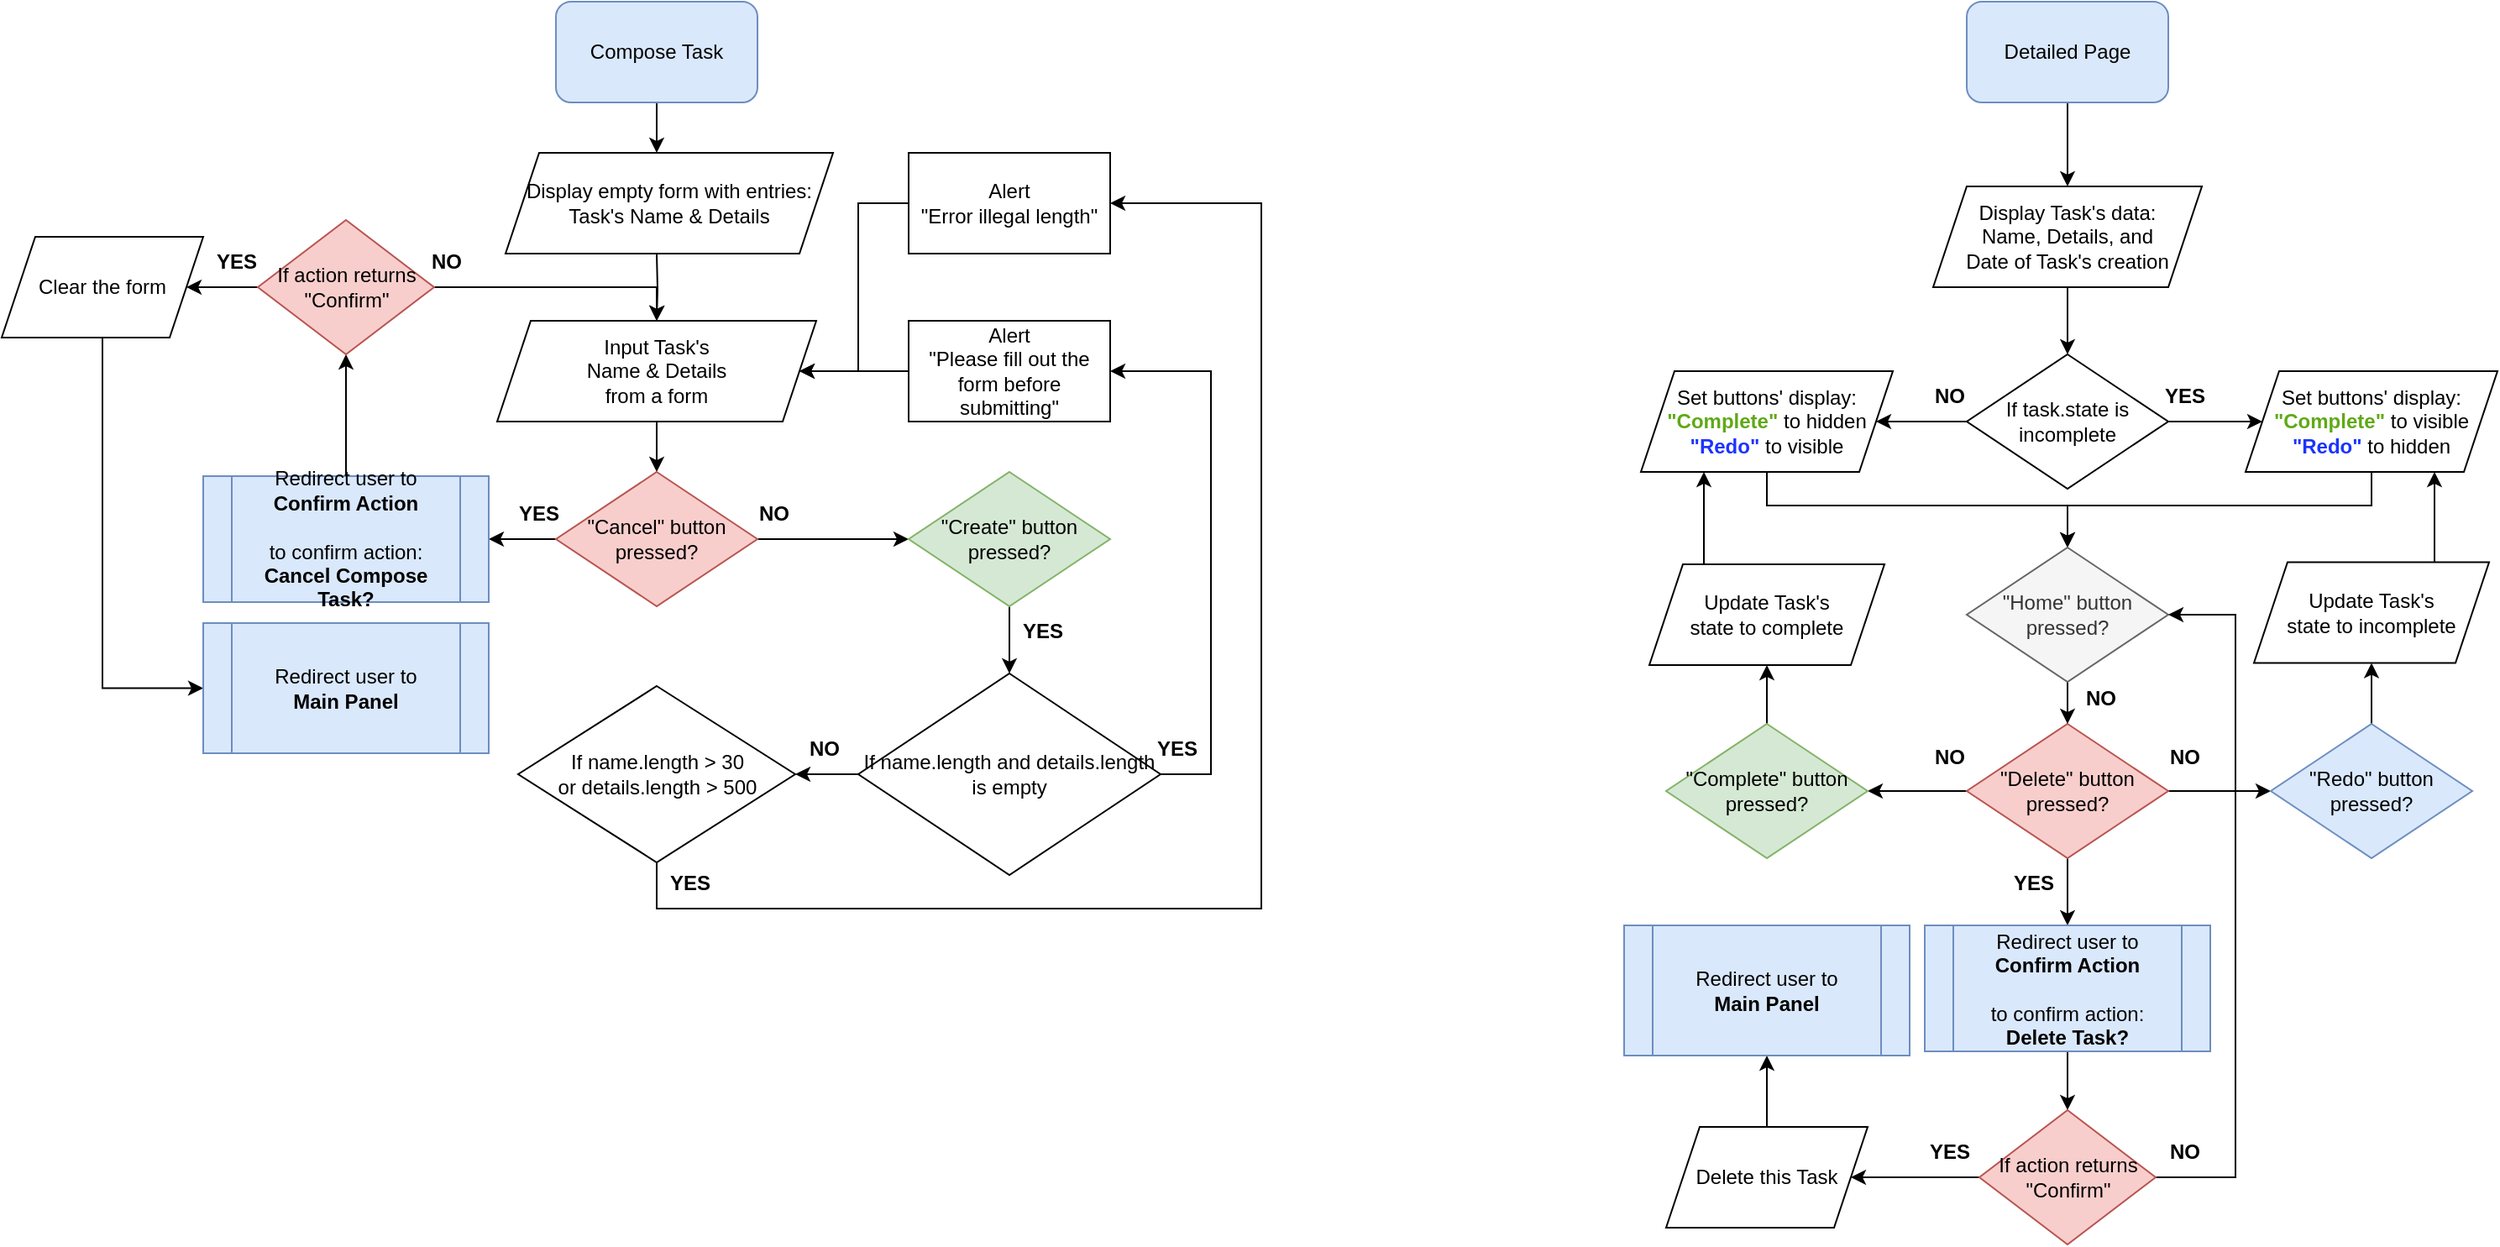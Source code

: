 <mxfile version="21.5.0" type="github">
  <diagram id="C5RBs43oDa-KdzZeNtuy" name="Page-1">
    <mxGraphModel dx="2049" dy="1077" grid="1" gridSize="10" guides="1" tooltips="1" connect="1" arrows="1" fold="1" page="1" pageScale="1" pageWidth="827" pageHeight="1169" math="0" shadow="0">
      <root>
        <mxCell id="WIyWlLk6GJQsqaUBKTNV-0" />
        <mxCell id="WIyWlLk6GJQsqaUBKTNV-1" parent="WIyWlLk6GJQsqaUBKTNV-0" />
        <mxCell id="IVSxT5j8KKHt3hRW0I3O-32" style="edgeStyle=orthogonalEdgeStyle;rounded=0;orthogonalLoop=1;jettySize=auto;html=1;entryX=0.5;entryY=0;entryDx=0;entryDy=0;" parent="WIyWlLk6GJQsqaUBKTNV-1" source="IVSxT5j8KKHt3hRW0I3O-10" edge="1">
          <mxGeometry relative="1" as="geometry">
            <mxPoint x="400" y="100" as="targetPoint" />
          </mxGeometry>
        </mxCell>
        <mxCell id="IVSxT5j8KKHt3hRW0I3O-10" value="Compose Task" style="rounded=1;whiteSpace=wrap;html=1;fillColor=#dae8fc;strokeColor=#6c8ebf;" parent="WIyWlLk6GJQsqaUBKTNV-1" vertex="1">
          <mxGeometry x="340" y="10" width="120" height="60" as="geometry" />
        </mxCell>
        <mxCell id="IVSxT5j8KKHt3hRW0I3O-16" style="edgeStyle=orthogonalEdgeStyle;rounded=0;orthogonalLoop=1;jettySize=auto;html=1;entryX=0.5;entryY=0;entryDx=0;entryDy=0;" parent="WIyWlLk6GJQsqaUBKTNV-1" source="IVSxT5j8KKHt3hRW0I3O-13" target="IVSxT5j8KKHt3hRW0I3O-20" edge="1">
          <mxGeometry relative="1" as="geometry" />
        </mxCell>
        <mxCell id="IVSxT5j8KKHt3hRW0I3O-13" value="Input Task&#39;s&lt;br&gt;Name &amp;amp; Details&lt;br&gt;from a form" style="shape=parallelogram;perimeter=parallelogramPerimeter;whiteSpace=wrap;html=1;fixedSize=1;" parent="WIyWlLk6GJQsqaUBKTNV-1" vertex="1">
          <mxGeometry x="305" y="200" width="190" height="60" as="geometry" />
        </mxCell>
        <mxCell id="IVSxT5j8KKHt3hRW0I3O-18" style="edgeStyle=orthogonalEdgeStyle;rounded=0;orthogonalLoop=1;jettySize=auto;html=1;entryX=1;entryY=0.5;entryDx=0;entryDy=0;" parent="WIyWlLk6GJQsqaUBKTNV-1" source="IVSxT5j8KKHt3hRW0I3O-15" target="IVSxT5j8KKHt3hRW0I3O-17" edge="1">
          <mxGeometry relative="1" as="geometry" />
        </mxCell>
        <mxCell id="IVSxT5j8KKHt3hRW0I3O-36" style="edgeStyle=orthogonalEdgeStyle;rounded=0;orthogonalLoop=1;jettySize=auto;html=1;entryX=1;entryY=0.5;entryDx=0;entryDy=0;" parent="WIyWlLk6GJQsqaUBKTNV-1" source="IVSxT5j8KKHt3hRW0I3O-15" target="IVSxT5j8KKHt3hRW0I3O-29" edge="1">
          <mxGeometry relative="1" as="geometry">
            <Array as="points">
              <mxPoint x="730" y="470" />
              <mxPoint x="730" y="230" />
            </Array>
          </mxGeometry>
        </mxCell>
        <mxCell id="IVSxT5j8KKHt3hRW0I3O-15" value="If name.length and details.length is empty" style="rhombus;whiteSpace=wrap;html=1;" parent="WIyWlLk6GJQsqaUBKTNV-1" vertex="1">
          <mxGeometry x="520" y="410" width="180" height="120" as="geometry" />
        </mxCell>
        <mxCell id="P1tq7cP90fNAgVn9INTa-19" style="edgeStyle=orthogonalEdgeStyle;rounded=0;orthogonalLoop=1;jettySize=auto;html=1;entryX=1;entryY=0.5;entryDx=0;entryDy=0;" edge="1" parent="WIyWlLk6GJQsqaUBKTNV-1" source="IVSxT5j8KKHt3hRW0I3O-17" target="IVSxT5j8KKHt3hRW0I3O-42">
          <mxGeometry relative="1" as="geometry">
            <Array as="points">
              <mxPoint x="400" y="550" />
              <mxPoint x="760" y="550" />
              <mxPoint x="760" y="130" />
            </Array>
          </mxGeometry>
        </mxCell>
        <mxCell id="IVSxT5j8KKHt3hRW0I3O-17" value="If name.length &amp;gt; 30&lt;br&gt;or details.length &amp;gt; 500" style="rhombus;whiteSpace=wrap;html=1;" parent="WIyWlLk6GJQsqaUBKTNV-1" vertex="1">
          <mxGeometry x="317.5" y="417.5" width="165" height="105" as="geometry" />
        </mxCell>
        <mxCell id="IVSxT5j8KKHt3hRW0I3O-41" style="edgeStyle=orthogonalEdgeStyle;rounded=0;orthogonalLoop=1;jettySize=auto;html=1;entryX=0;entryY=0.5;entryDx=0;entryDy=0;" parent="WIyWlLk6GJQsqaUBKTNV-1" source="IVSxT5j8KKHt3hRW0I3O-20" target="IVSxT5j8KKHt3hRW0I3O-21" edge="1">
          <mxGeometry relative="1" as="geometry" />
        </mxCell>
        <mxCell id="IVSxT5j8KKHt3hRW0I3O-50" style="edgeStyle=orthogonalEdgeStyle;rounded=0;orthogonalLoop=1;jettySize=auto;html=1;entryX=1;entryY=0.5;entryDx=0;entryDy=0;" parent="WIyWlLk6GJQsqaUBKTNV-1" source="IVSxT5j8KKHt3hRW0I3O-20" target="IVSxT5j8KKHt3hRW0I3O-49" edge="1">
          <mxGeometry relative="1" as="geometry" />
        </mxCell>
        <mxCell id="IVSxT5j8KKHt3hRW0I3O-20" value="&quot;Cancel&quot; button pressed?" style="rhombus;whiteSpace=wrap;html=1;fillColor=#f8cecc;strokeColor=#b85450;" parent="WIyWlLk6GJQsqaUBKTNV-1" vertex="1">
          <mxGeometry x="340" y="290" width="120" height="80" as="geometry" />
        </mxCell>
        <mxCell id="IVSxT5j8KKHt3hRW0I3O-38" style="edgeStyle=orthogonalEdgeStyle;rounded=0;orthogonalLoop=1;jettySize=auto;html=1;exitX=0.5;exitY=1;exitDx=0;exitDy=0;entryX=0.5;entryY=0;entryDx=0;entryDy=0;" parent="WIyWlLk6GJQsqaUBKTNV-1" source="IVSxT5j8KKHt3hRW0I3O-21" target="IVSxT5j8KKHt3hRW0I3O-15" edge="1">
          <mxGeometry relative="1" as="geometry" />
        </mxCell>
        <mxCell id="IVSxT5j8KKHt3hRW0I3O-21" value="&quot;Create&quot; button pressed?" style="rhombus;whiteSpace=wrap;html=1;fillColor=#d5e8d4;strokeColor=#82b366;" parent="WIyWlLk6GJQsqaUBKTNV-1" vertex="1">
          <mxGeometry x="550" y="290" width="120" height="80" as="geometry" />
        </mxCell>
        <mxCell id="IVSxT5j8KKHt3hRW0I3O-25" value="&lt;b&gt;NO&lt;/b&gt;" style="text;html=1;strokeColor=none;fillColor=none;align=center;verticalAlign=middle;whiteSpace=wrap;rounded=0;" parent="WIyWlLk6GJQsqaUBKTNV-1" vertex="1">
          <mxGeometry x="440" y="300" width="60" height="30" as="geometry" />
        </mxCell>
        <mxCell id="IVSxT5j8KKHt3hRW0I3O-26" value="&lt;b&gt;YES&lt;/b&gt;" style="text;html=1;strokeColor=none;fillColor=none;align=center;verticalAlign=middle;whiteSpace=wrap;rounded=0;" parent="WIyWlLk6GJQsqaUBKTNV-1" vertex="1">
          <mxGeometry x="600" y="370" width="60" height="30" as="geometry" />
        </mxCell>
        <mxCell id="IVSxT5j8KKHt3hRW0I3O-27" value="&lt;b&gt;NO&lt;/b&gt;" style="text;html=1;strokeColor=none;fillColor=none;align=center;verticalAlign=middle;whiteSpace=wrap;rounded=0;" parent="WIyWlLk6GJQsqaUBKTNV-1" vertex="1">
          <mxGeometry x="470" y="440" width="60" height="30" as="geometry" />
        </mxCell>
        <mxCell id="IVSxT5j8KKHt3hRW0I3O-28" value="&lt;b&gt;YES&lt;/b&gt;" style="text;html=1;strokeColor=none;fillColor=none;align=center;verticalAlign=middle;whiteSpace=wrap;rounded=0;" parent="WIyWlLk6GJQsqaUBKTNV-1" vertex="1">
          <mxGeometry x="680" y="440" width="60" height="30" as="geometry" />
        </mxCell>
        <mxCell id="IVSxT5j8KKHt3hRW0I3O-37" style="edgeStyle=orthogonalEdgeStyle;rounded=0;orthogonalLoop=1;jettySize=auto;html=1;entryX=1;entryY=0.5;entryDx=0;entryDy=0;" parent="WIyWlLk6GJQsqaUBKTNV-1" source="IVSxT5j8KKHt3hRW0I3O-29" target="IVSxT5j8KKHt3hRW0I3O-13" edge="1">
          <mxGeometry relative="1" as="geometry" />
        </mxCell>
        <mxCell id="IVSxT5j8KKHt3hRW0I3O-29" value="Alert&lt;br&gt;&quot;Please fill out the form before submitting&quot;" style="rounded=0;whiteSpace=wrap;html=1;" parent="WIyWlLk6GJQsqaUBKTNV-1" vertex="1">
          <mxGeometry x="550" y="200" width="120" height="60" as="geometry" />
        </mxCell>
        <mxCell id="IVSxT5j8KKHt3hRW0I3O-51" style="edgeStyle=orthogonalEdgeStyle;rounded=0;orthogonalLoop=1;jettySize=auto;html=1;entryX=0.5;entryY=0;entryDx=0;entryDy=0;" parent="WIyWlLk6GJQsqaUBKTNV-1" target="IVSxT5j8KKHt3hRW0I3O-13" edge="1">
          <mxGeometry relative="1" as="geometry">
            <mxPoint x="400" y="160" as="sourcePoint" />
          </mxGeometry>
        </mxCell>
        <mxCell id="P1tq7cP90fNAgVn9INTa-20" style="edgeStyle=orthogonalEdgeStyle;rounded=0;orthogonalLoop=1;jettySize=auto;html=1;entryX=1;entryY=0.5;entryDx=0;entryDy=0;" edge="1" parent="WIyWlLk6GJQsqaUBKTNV-1" source="IVSxT5j8KKHt3hRW0I3O-42" target="IVSxT5j8KKHt3hRW0I3O-13">
          <mxGeometry relative="1" as="geometry">
            <Array as="points">
              <mxPoint x="520" y="130" />
              <mxPoint x="520" y="230" />
            </Array>
          </mxGeometry>
        </mxCell>
        <mxCell id="IVSxT5j8KKHt3hRW0I3O-42" value="Alert&lt;br&gt;&quot;Error illegal length&quot;" style="rounded=0;whiteSpace=wrap;html=1;" parent="WIyWlLk6GJQsqaUBKTNV-1" vertex="1">
          <mxGeometry x="550" y="100" width="120" height="60" as="geometry" />
        </mxCell>
        <mxCell id="IVSxT5j8KKHt3hRW0I3O-45" value="&lt;b&gt;YES&lt;/b&gt;" style="text;html=1;strokeColor=none;fillColor=none;align=center;verticalAlign=middle;whiteSpace=wrap;rounded=0;" parent="WIyWlLk6GJQsqaUBKTNV-1" vertex="1">
          <mxGeometry x="390" y="520" width="60" height="30" as="geometry" />
        </mxCell>
        <mxCell id="IVSxT5j8KKHt3hRW0I3O-48" value="&lt;b&gt;YES&lt;/b&gt;" style="text;html=1;strokeColor=none;fillColor=none;align=center;verticalAlign=middle;whiteSpace=wrap;rounded=0;" parent="WIyWlLk6GJQsqaUBKTNV-1" vertex="1">
          <mxGeometry x="300" y="300" width="60" height="30" as="geometry" />
        </mxCell>
        <mxCell id="P1tq7cP90fNAgVn9INTa-22" style="edgeStyle=orthogonalEdgeStyle;rounded=0;orthogonalLoop=1;jettySize=auto;html=1;entryX=0.5;entryY=1;entryDx=0;entryDy=0;" edge="1" parent="WIyWlLk6GJQsqaUBKTNV-1" source="IVSxT5j8KKHt3hRW0I3O-49" target="IVSxT5j8KKHt3hRW0I3O-52">
          <mxGeometry relative="1" as="geometry">
            <Array as="points">
              <mxPoint x="215" y="270" />
              <mxPoint x="215" y="270" />
            </Array>
          </mxGeometry>
        </mxCell>
        <mxCell id="IVSxT5j8KKHt3hRW0I3O-49" value="Redirect user to &lt;b&gt;Confirm Action&lt;/b&gt;&lt;br&gt;&lt;br&gt;to confirm action:&lt;br&gt;&lt;b&gt;Cancel Compose Task?&lt;/b&gt;" style="shape=process;whiteSpace=wrap;html=1;backgroundOutline=1;fillColor=#dae8fc;strokeColor=#6c8ebf;" parent="WIyWlLk6GJQsqaUBKTNV-1" vertex="1">
          <mxGeometry x="130" y="292.5" width="170" height="75" as="geometry" />
        </mxCell>
        <mxCell id="P1tq7cP90fNAgVn9INTa-21" style="edgeStyle=orthogonalEdgeStyle;rounded=0;orthogonalLoop=1;jettySize=auto;html=1;entryX=0.5;entryY=0;entryDx=0;entryDy=0;" edge="1" parent="WIyWlLk6GJQsqaUBKTNV-1" source="IVSxT5j8KKHt3hRW0I3O-52" target="IVSxT5j8KKHt3hRW0I3O-13">
          <mxGeometry relative="1" as="geometry" />
        </mxCell>
        <mxCell id="P1tq7cP90fNAgVn9INTa-23" style="edgeStyle=orthogonalEdgeStyle;rounded=0;orthogonalLoop=1;jettySize=auto;html=1;entryX=1;entryY=0.5;entryDx=0;entryDy=0;" edge="1" parent="WIyWlLk6GJQsqaUBKTNV-1" source="IVSxT5j8KKHt3hRW0I3O-52" target="IVSxT5j8KKHt3hRW0I3O-63">
          <mxGeometry relative="1" as="geometry" />
        </mxCell>
        <mxCell id="IVSxT5j8KKHt3hRW0I3O-52" value="If action returns &quot;Confirm&quot;" style="rhombus;whiteSpace=wrap;html=1;fillColor=#f8cecc;strokeColor=#b85450;" parent="WIyWlLk6GJQsqaUBKTNV-1" vertex="1">
          <mxGeometry x="162.5" y="140" width="105" height="80" as="geometry" />
        </mxCell>
        <mxCell id="IVSxT5j8KKHt3hRW0I3O-59" value="&lt;b&gt;NO&lt;/b&gt;" style="text;html=1;strokeColor=none;fillColor=none;align=center;verticalAlign=middle;whiteSpace=wrap;rounded=0;" parent="WIyWlLk6GJQsqaUBKTNV-1" vertex="1">
          <mxGeometry x="245" y="150" width="60" height="30" as="geometry" />
        </mxCell>
        <mxCell id="IVSxT5j8KKHt3hRW0I3O-62" value="Display empty form with entries:&lt;br&gt;Task&#39;s Name &amp;amp; Details" style="shape=parallelogram;perimeter=parallelogramPerimeter;whiteSpace=wrap;html=1;fixedSize=1;" parent="WIyWlLk6GJQsqaUBKTNV-1" vertex="1">
          <mxGeometry x="310" y="100" width="195" height="60" as="geometry" />
        </mxCell>
        <mxCell id="P1tq7cP90fNAgVn9INTa-24" style="edgeStyle=orthogonalEdgeStyle;rounded=0;orthogonalLoop=1;jettySize=auto;html=1;entryX=0;entryY=0.5;entryDx=0;entryDy=0;" edge="1" parent="WIyWlLk6GJQsqaUBKTNV-1" source="IVSxT5j8KKHt3hRW0I3O-63" target="IVSxT5j8KKHt3hRW0I3O-71">
          <mxGeometry relative="1" as="geometry" />
        </mxCell>
        <mxCell id="IVSxT5j8KKHt3hRW0I3O-63" value="Clear the form" style="shape=parallelogram;perimeter=parallelogramPerimeter;whiteSpace=wrap;html=1;fixedSize=1;" parent="WIyWlLk6GJQsqaUBKTNV-1" vertex="1">
          <mxGeometry x="10" y="150" width="120" height="60" as="geometry" />
        </mxCell>
        <mxCell id="IVSxT5j8KKHt3hRW0I3O-70" value="&lt;b&gt;YES&lt;/b&gt;" style="text;html=1;strokeColor=none;fillColor=none;align=center;verticalAlign=middle;whiteSpace=wrap;rounded=0;" parent="WIyWlLk6GJQsqaUBKTNV-1" vertex="1">
          <mxGeometry x="120" y="150" width="60" height="30" as="geometry" />
        </mxCell>
        <mxCell id="IVSxT5j8KKHt3hRW0I3O-71" value="Redirect user to&lt;br&gt;&lt;b&gt;Main Panel&lt;/b&gt;" style="shape=process;whiteSpace=wrap;html=1;backgroundOutline=1;fillColor=#dae8fc;strokeColor=#6c8ebf;" parent="WIyWlLk6GJQsqaUBKTNV-1" vertex="1">
          <mxGeometry x="130" y="380" width="170" height="77.5" as="geometry" />
        </mxCell>
        <mxCell id="P1tq7cP90fNAgVn9INTa-25" style="edgeStyle=orthogonalEdgeStyle;rounded=0;orthogonalLoop=1;jettySize=auto;html=1;entryX=0.5;entryY=0;entryDx=0;entryDy=0;" edge="1" parent="WIyWlLk6GJQsqaUBKTNV-1" source="P1tq7cP90fNAgVn9INTa-0" target="P1tq7cP90fNAgVn9INTa-4">
          <mxGeometry relative="1" as="geometry" />
        </mxCell>
        <mxCell id="P1tq7cP90fNAgVn9INTa-0" value="Detailed Page" style="rounded=1;whiteSpace=wrap;html=1;fillColor=#dae8fc;strokeColor=#6c8ebf;" vertex="1" parent="WIyWlLk6GJQsqaUBKTNV-1">
          <mxGeometry x="1180" y="10" width="120" height="60" as="geometry" />
        </mxCell>
        <mxCell id="P1tq7cP90fNAgVn9INTa-10" style="edgeStyle=orthogonalEdgeStyle;rounded=0;orthogonalLoop=1;jettySize=auto;html=1;entryX=0.5;entryY=0;entryDx=0;entryDy=0;" edge="1" parent="WIyWlLk6GJQsqaUBKTNV-1" source="P1tq7cP90fNAgVn9INTa-4" target="P1tq7cP90fNAgVn9INTa-9">
          <mxGeometry relative="1" as="geometry" />
        </mxCell>
        <mxCell id="P1tq7cP90fNAgVn9INTa-4" value="Display Task&#39;s data:&lt;br&gt;Name, Details, and&lt;br&gt;Date of Task&#39;s creation" style="shape=parallelogram;perimeter=parallelogramPerimeter;whiteSpace=wrap;html=1;fixedSize=1;" vertex="1" parent="WIyWlLk6GJQsqaUBKTNV-1">
          <mxGeometry x="1160" y="120" width="160" height="60" as="geometry" />
        </mxCell>
        <mxCell id="P1tq7cP90fNAgVn9INTa-28" style="edgeStyle=orthogonalEdgeStyle;rounded=0;orthogonalLoop=1;jettySize=auto;html=1;entryX=1;entryY=0.5;entryDx=0;entryDy=0;" edge="1" parent="WIyWlLk6GJQsqaUBKTNV-1" source="P1tq7cP90fNAgVn9INTa-6" target="P1tq7cP90fNAgVn9INTa-8">
          <mxGeometry relative="1" as="geometry" />
        </mxCell>
        <mxCell id="P1tq7cP90fNAgVn9INTa-29" style="edgeStyle=orthogonalEdgeStyle;rounded=0;orthogonalLoop=1;jettySize=auto;html=1;entryX=0;entryY=0.5;entryDx=0;entryDy=0;" edge="1" parent="WIyWlLk6GJQsqaUBKTNV-1" source="P1tq7cP90fNAgVn9INTa-6" target="P1tq7cP90fNAgVn9INTa-7">
          <mxGeometry relative="1" as="geometry" />
        </mxCell>
        <mxCell id="P1tq7cP90fNAgVn9INTa-54" style="edgeStyle=orthogonalEdgeStyle;rounded=0;orthogonalLoop=1;jettySize=auto;html=1;entryX=0.5;entryY=0;entryDx=0;entryDy=0;" edge="1" parent="WIyWlLk6GJQsqaUBKTNV-1" source="P1tq7cP90fNAgVn9INTa-6" target="P1tq7cP90fNAgVn9INTa-53">
          <mxGeometry relative="1" as="geometry" />
        </mxCell>
        <mxCell id="P1tq7cP90fNAgVn9INTa-6" value="&quot;Delete&quot; button pressed?" style="rhombus;whiteSpace=wrap;html=1;fillColor=#f8cecc;strokeColor=#b85450;" vertex="1" parent="WIyWlLk6GJQsqaUBKTNV-1">
          <mxGeometry x="1180" y="440" width="120" height="80" as="geometry" />
        </mxCell>
        <mxCell id="P1tq7cP90fNAgVn9INTa-45" style="edgeStyle=orthogonalEdgeStyle;rounded=0;orthogonalLoop=1;jettySize=auto;html=1;entryX=0.5;entryY=1;entryDx=0;entryDy=0;" edge="1" parent="WIyWlLk6GJQsqaUBKTNV-1" source="P1tq7cP90fNAgVn9INTa-7" target="P1tq7cP90fNAgVn9INTa-44">
          <mxGeometry relative="1" as="geometry" />
        </mxCell>
        <mxCell id="P1tq7cP90fNAgVn9INTa-7" value="&quot;Redo&quot; button pressed?" style="rhombus;whiteSpace=wrap;html=1;fillColor=#dae8fc;strokeColor=#6c8ebf;" vertex="1" parent="WIyWlLk6GJQsqaUBKTNV-1">
          <mxGeometry x="1361" y="440" width="120" height="80" as="geometry" />
        </mxCell>
        <mxCell id="P1tq7cP90fNAgVn9INTa-46" style="edgeStyle=orthogonalEdgeStyle;rounded=0;orthogonalLoop=1;jettySize=auto;html=1;entryX=0.5;entryY=1;entryDx=0;entryDy=0;" edge="1" parent="WIyWlLk6GJQsqaUBKTNV-1" source="P1tq7cP90fNAgVn9INTa-8" target="P1tq7cP90fNAgVn9INTa-43">
          <mxGeometry relative="1" as="geometry" />
        </mxCell>
        <mxCell id="P1tq7cP90fNAgVn9INTa-8" value="&quot;Complete&quot; button pressed?" style="rhombus;whiteSpace=wrap;html=1;fillColor=#d5e8d4;strokeColor=#82b366;" vertex="1" parent="WIyWlLk6GJQsqaUBKTNV-1">
          <mxGeometry x="1001" y="440" width="120" height="80" as="geometry" />
        </mxCell>
        <mxCell id="P1tq7cP90fNAgVn9INTa-15" style="edgeStyle=orthogonalEdgeStyle;rounded=0;orthogonalLoop=1;jettySize=auto;html=1;entryX=1;entryY=0.5;entryDx=0;entryDy=0;" edge="1" parent="WIyWlLk6GJQsqaUBKTNV-1" source="P1tq7cP90fNAgVn9INTa-9" target="P1tq7cP90fNAgVn9INTa-14">
          <mxGeometry relative="1" as="geometry" />
        </mxCell>
        <mxCell id="P1tq7cP90fNAgVn9INTa-16" style="edgeStyle=orthogonalEdgeStyle;rounded=0;orthogonalLoop=1;jettySize=auto;html=1;entryX=0;entryY=0.5;entryDx=0;entryDy=0;" edge="1" parent="WIyWlLk6GJQsqaUBKTNV-1" source="P1tq7cP90fNAgVn9INTa-9" target="P1tq7cP90fNAgVn9INTa-12">
          <mxGeometry relative="1" as="geometry" />
        </mxCell>
        <mxCell id="P1tq7cP90fNAgVn9INTa-9" value="If task.state is incomplete" style="rhombus;whiteSpace=wrap;html=1;" vertex="1" parent="WIyWlLk6GJQsqaUBKTNV-1">
          <mxGeometry x="1180" y="220" width="120" height="80" as="geometry" />
        </mxCell>
        <mxCell id="P1tq7cP90fNAgVn9INTa-40" style="edgeStyle=orthogonalEdgeStyle;rounded=0;orthogonalLoop=1;jettySize=auto;html=1;entryX=0.5;entryY=0;entryDx=0;entryDy=0;" edge="1" parent="WIyWlLk6GJQsqaUBKTNV-1" source="P1tq7cP90fNAgVn9INTa-12" target="P1tq7cP90fNAgVn9INTa-36">
          <mxGeometry relative="1" as="geometry">
            <Array as="points">
              <mxPoint x="1421" y="310" />
              <mxPoint x="1240" y="310" />
            </Array>
          </mxGeometry>
        </mxCell>
        <mxCell id="P1tq7cP90fNAgVn9INTa-12" value="Set buttons&#39; display: &lt;font color=&quot;#60a917&quot;&gt;&lt;b&gt;&quot;Complete&quot;&lt;/b&gt; &lt;/font&gt;to visible &lt;font color=&quot;#1c33ff&quot;&gt;&lt;b&gt;&quot;Redo&quot;&lt;/b&gt;&lt;/font&gt; to hidden" style="shape=parallelogram;perimeter=parallelogramPerimeter;whiteSpace=wrap;html=1;fixedSize=1;" vertex="1" parent="WIyWlLk6GJQsqaUBKTNV-1">
          <mxGeometry x="1346" y="230" width="150" height="60" as="geometry" />
        </mxCell>
        <mxCell id="P1tq7cP90fNAgVn9INTa-39" style="edgeStyle=orthogonalEdgeStyle;rounded=0;orthogonalLoop=1;jettySize=auto;html=1;entryX=0.5;entryY=0;entryDx=0;entryDy=0;" edge="1" parent="WIyWlLk6GJQsqaUBKTNV-1" source="P1tq7cP90fNAgVn9INTa-14" target="P1tq7cP90fNAgVn9INTa-36">
          <mxGeometry relative="1" as="geometry">
            <Array as="points">
              <mxPoint x="1061" y="310" />
              <mxPoint x="1240" y="310" />
            </Array>
          </mxGeometry>
        </mxCell>
        <mxCell id="P1tq7cP90fNAgVn9INTa-14" value="Set buttons&#39; display: &lt;font color=&quot;#60a917&quot;&gt;&lt;b&gt;&quot;Complete&quot;&lt;/b&gt;&lt;/font&gt; to hidden &lt;font color=&quot;#1c33ff&quot;&gt;&lt;b&gt;&quot;Redo&quot;&lt;/b&gt;&lt;/font&gt; to visible" style="shape=parallelogram;perimeter=parallelogramPerimeter;whiteSpace=wrap;html=1;fixedSize=1;" vertex="1" parent="WIyWlLk6GJQsqaUBKTNV-1">
          <mxGeometry x="986" y="230" width="150" height="60" as="geometry" />
        </mxCell>
        <mxCell id="P1tq7cP90fNAgVn9INTa-17" value="&lt;b&gt;NO&lt;/b&gt;" style="text;html=1;strokeColor=none;fillColor=none;align=center;verticalAlign=middle;whiteSpace=wrap;rounded=0;" vertex="1" parent="WIyWlLk6GJQsqaUBKTNV-1">
          <mxGeometry x="1140" y="230" width="60" height="30" as="geometry" />
        </mxCell>
        <mxCell id="P1tq7cP90fNAgVn9INTa-18" value="&lt;b&gt;YES&lt;/b&gt;" style="text;html=1;strokeColor=none;fillColor=none;align=center;verticalAlign=middle;whiteSpace=wrap;rounded=0;" vertex="1" parent="WIyWlLk6GJQsqaUBKTNV-1">
          <mxGeometry x="1280" y="230" width="60" height="30" as="geometry" />
        </mxCell>
        <mxCell id="P1tq7cP90fNAgVn9INTa-32" value="&lt;b&gt;NO&lt;/b&gt;" style="text;html=1;strokeColor=none;fillColor=none;align=center;verticalAlign=middle;whiteSpace=wrap;rounded=0;" vertex="1" parent="WIyWlLk6GJQsqaUBKTNV-1">
          <mxGeometry x="1280" y="445" width="60" height="30" as="geometry" />
        </mxCell>
        <mxCell id="P1tq7cP90fNAgVn9INTa-33" value="&lt;b&gt;NO&lt;/b&gt;" style="text;html=1;strokeColor=none;fillColor=none;align=center;verticalAlign=middle;whiteSpace=wrap;rounded=0;" vertex="1" parent="WIyWlLk6GJQsqaUBKTNV-1">
          <mxGeometry x="1140" y="445" width="60" height="30" as="geometry" />
        </mxCell>
        <mxCell id="P1tq7cP90fNAgVn9INTa-41" style="edgeStyle=orthogonalEdgeStyle;rounded=0;orthogonalLoop=1;jettySize=auto;html=1;entryX=0.5;entryY=0;entryDx=0;entryDy=0;" edge="1" parent="WIyWlLk6GJQsqaUBKTNV-1" source="P1tq7cP90fNAgVn9INTa-36" target="P1tq7cP90fNAgVn9INTa-6">
          <mxGeometry relative="1" as="geometry" />
        </mxCell>
        <mxCell id="P1tq7cP90fNAgVn9INTa-36" value="&quot;Home&quot; button pressed?" style="rhombus;whiteSpace=wrap;html=1;fillColor=#f5f5f5;fontColor=#333333;strokeColor=#666666;" vertex="1" parent="WIyWlLk6GJQsqaUBKTNV-1">
          <mxGeometry x="1180" y="335" width="120" height="80" as="geometry" />
        </mxCell>
        <mxCell id="P1tq7cP90fNAgVn9INTa-42" value="&lt;b&gt;NO&lt;/b&gt;" style="text;html=1;strokeColor=none;fillColor=none;align=center;verticalAlign=middle;whiteSpace=wrap;rounded=0;" vertex="1" parent="WIyWlLk6GJQsqaUBKTNV-1">
          <mxGeometry x="1230" y="410" width="60" height="30" as="geometry" />
        </mxCell>
        <mxCell id="P1tq7cP90fNAgVn9INTa-50" style="edgeStyle=orthogonalEdgeStyle;rounded=0;orthogonalLoop=1;jettySize=auto;html=1;entryX=0.25;entryY=1;entryDx=0;entryDy=0;" edge="1" parent="WIyWlLk6GJQsqaUBKTNV-1" source="P1tq7cP90fNAgVn9INTa-43" target="P1tq7cP90fNAgVn9INTa-14">
          <mxGeometry relative="1" as="geometry">
            <Array as="points">
              <mxPoint x="1024" y="330" />
            </Array>
          </mxGeometry>
        </mxCell>
        <mxCell id="P1tq7cP90fNAgVn9INTa-43" value="Update Task&#39;s&lt;br&gt;state to complete" style="shape=parallelogram;perimeter=parallelogramPerimeter;whiteSpace=wrap;html=1;fixedSize=1;" vertex="1" parent="WIyWlLk6GJQsqaUBKTNV-1">
          <mxGeometry x="991" y="345" width="140" height="60" as="geometry" />
        </mxCell>
        <mxCell id="P1tq7cP90fNAgVn9INTa-49" style="edgeStyle=orthogonalEdgeStyle;rounded=0;orthogonalLoop=1;jettySize=auto;html=1;entryX=0.75;entryY=1;entryDx=0;entryDy=0;" edge="1" parent="WIyWlLk6GJQsqaUBKTNV-1" source="P1tq7cP90fNAgVn9INTa-44" target="P1tq7cP90fNAgVn9INTa-12">
          <mxGeometry relative="1" as="geometry">
            <Array as="points">
              <mxPoint x="1459" y="330" />
            </Array>
          </mxGeometry>
        </mxCell>
        <mxCell id="P1tq7cP90fNAgVn9INTa-44" value="Update Task&#39;s&lt;br&gt;state to incomplete" style="shape=parallelogram;perimeter=parallelogramPerimeter;whiteSpace=wrap;html=1;fixedSize=1;" vertex="1" parent="WIyWlLk6GJQsqaUBKTNV-1">
          <mxGeometry x="1351" y="343.75" width="140" height="60" as="geometry" />
        </mxCell>
        <mxCell id="P1tq7cP90fNAgVn9INTa-57" style="edgeStyle=orthogonalEdgeStyle;rounded=0;orthogonalLoop=1;jettySize=auto;html=1;entryX=0.5;entryY=0;entryDx=0;entryDy=0;" edge="1" parent="WIyWlLk6GJQsqaUBKTNV-1" source="P1tq7cP90fNAgVn9INTa-53" target="P1tq7cP90fNAgVn9INTa-56">
          <mxGeometry relative="1" as="geometry" />
        </mxCell>
        <mxCell id="P1tq7cP90fNAgVn9INTa-53" value="Redirect user to &lt;b&gt;Confirm Action&lt;/b&gt;&lt;br&gt;&lt;br&gt;to confirm action:&lt;br&gt;&lt;b&gt;Delete Task?&lt;/b&gt;" style="shape=process;whiteSpace=wrap;html=1;backgroundOutline=1;fillColor=#dae8fc;strokeColor=#6c8ebf;" vertex="1" parent="WIyWlLk6GJQsqaUBKTNV-1">
          <mxGeometry x="1155" y="560" width="170" height="75" as="geometry" />
        </mxCell>
        <mxCell id="P1tq7cP90fNAgVn9INTa-55" value="&lt;b&gt;YES&lt;/b&gt;" style="text;html=1;strokeColor=none;fillColor=none;align=center;verticalAlign=middle;whiteSpace=wrap;rounded=0;" vertex="1" parent="WIyWlLk6GJQsqaUBKTNV-1">
          <mxGeometry x="1190" y="520" width="60" height="30" as="geometry" />
        </mxCell>
        <mxCell id="P1tq7cP90fNAgVn9INTa-58" style="edgeStyle=orthogonalEdgeStyle;rounded=0;orthogonalLoop=1;jettySize=auto;html=1;entryX=1;entryY=0.5;entryDx=0;entryDy=0;" edge="1" parent="WIyWlLk6GJQsqaUBKTNV-1" source="P1tq7cP90fNAgVn9INTa-56" target="P1tq7cP90fNAgVn9INTa-36">
          <mxGeometry relative="1" as="geometry">
            <Array as="points">
              <mxPoint x="1340" y="710" />
              <mxPoint x="1340" y="375" />
            </Array>
          </mxGeometry>
        </mxCell>
        <mxCell id="P1tq7cP90fNAgVn9INTa-61" style="edgeStyle=orthogonalEdgeStyle;rounded=0;orthogonalLoop=1;jettySize=auto;html=1;entryX=1;entryY=0.5;entryDx=0;entryDy=0;" edge="1" parent="WIyWlLk6GJQsqaUBKTNV-1" source="P1tq7cP90fNAgVn9INTa-56" target="P1tq7cP90fNAgVn9INTa-60">
          <mxGeometry relative="1" as="geometry" />
        </mxCell>
        <mxCell id="P1tq7cP90fNAgVn9INTa-56" value="If action returns &quot;Confirm&quot;" style="rhombus;whiteSpace=wrap;html=1;fillColor=#f8cecc;strokeColor=#b85450;" vertex="1" parent="WIyWlLk6GJQsqaUBKTNV-1">
          <mxGeometry x="1187.5" y="670" width="105" height="80" as="geometry" />
        </mxCell>
        <mxCell id="P1tq7cP90fNAgVn9INTa-59" value="&lt;b&gt;NO&lt;/b&gt;" style="text;html=1;strokeColor=none;fillColor=none;align=center;verticalAlign=middle;whiteSpace=wrap;rounded=0;" vertex="1" parent="WIyWlLk6GJQsqaUBKTNV-1">
          <mxGeometry x="1280" y="680" width="60" height="30" as="geometry" />
        </mxCell>
        <mxCell id="P1tq7cP90fNAgVn9INTa-64" style="edgeStyle=orthogonalEdgeStyle;rounded=0;orthogonalLoop=1;jettySize=auto;html=1;entryX=0.5;entryY=1;entryDx=0;entryDy=0;" edge="1" parent="WIyWlLk6GJQsqaUBKTNV-1" source="P1tq7cP90fNAgVn9INTa-60" target="P1tq7cP90fNAgVn9INTa-63">
          <mxGeometry relative="1" as="geometry" />
        </mxCell>
        <mxCell id="P1tq7cP90fNAgVn9INTa-60" value="Delete this Task" style="shape=parallelogram;perimeter=parallelogramPerimeter;whiteSpace=wrap;html=1;fixedSize=1;" vertex="1" parent="WIyWlLk6GJQsqaUBKTNV-1">
          <mxGeometry x="1001" y="680" width="120" height="60" as="geometry" />
        </mxCell>
        <mxCell id="P1tq7cP90fNAgVn9INTa-62" value="&lt;b&gt;YES&lt;/b&gt;" style="text;html=1;strokeColor=none;fillColor=none;align=center;verticalAlign=middle;whiteSpace=wrap;rounded=0;" vertex="1" parent="WIyWlLk6GJQsqaUBKTNV-1">
          <mxGeometry x="1140" y="680" width="60" height="30" as="geometry" />
        </mxCell>
        <mxCell id="P1tq7cP90fNAgVn9INTa-63" value="Redirect user to&lt;br&gt;&lt;b&gt;Main Panel&lt;/b&gt;" style="shape=process;whiteSpace=wrap;html=1;backgroundOutline=1;fillColor=#dae8fc;strokeColor=#6c8ebf;" vertex="1" parent="WIyWlLk6GJQsqaUBKTNV-1">
          <mxGeometry x="976" y="560" width="170" height="77.5" as="geometry" />
        </mxCell>
      </root>
    </mxGraphModel>
  </diagram>
</mxfile>
